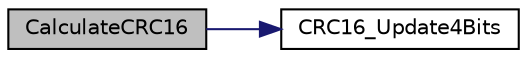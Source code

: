 digraph "CalculateCRC16"
{
 // LATEX_PDF_SIZE
  edge [fontname="Helvetica",fontsize="10",labelfontname="Helvetica",labelfontsize="10"];
  node [fontname="Helvetica",fontsize="10",shape=record];
  rankdir="LR";
  Node1 [label="CalculateCRC16",height=0.2,width=0.4,color="black", fillcolor="grey75", style="filled", fontcolor="black",tooltip=" "];
  Node1 -> Node2 [color="midnightblue",fontsize="10",style="solid",fontname="Helvetica"];
  Node2 [label="CRC16_Update4Bits",height=0.2,width=0.4,color="black", fillcolor="white", style="filled",URL="$crc16_8c.html#aa3f82d8f012e4928bc40a18a6e66e161",tooltip=" "];
}
